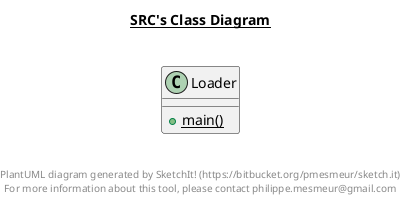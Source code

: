 @startuml

title __SRC's Class Diagram__\n

    class Loader {
        {static} + main()

  }
  



right footer


PlantUML diagram generated by SketchIt! (https://bitbucket.org/pmesmeur/sketch.it)
For more information about this tool, please contact philippe.mesmeur@gmail.com
endfooter

@enduml
